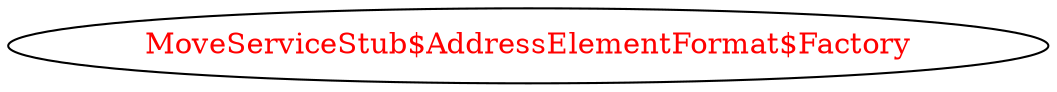 digraph dependencyGraph {
 concentrate=true;
 ranksep="2.0";
 rankdir="LR"; 
 splines="ortho";
"MoveServiceStub$AddressElementFormat$Factory" [fontcolor="red"];
}